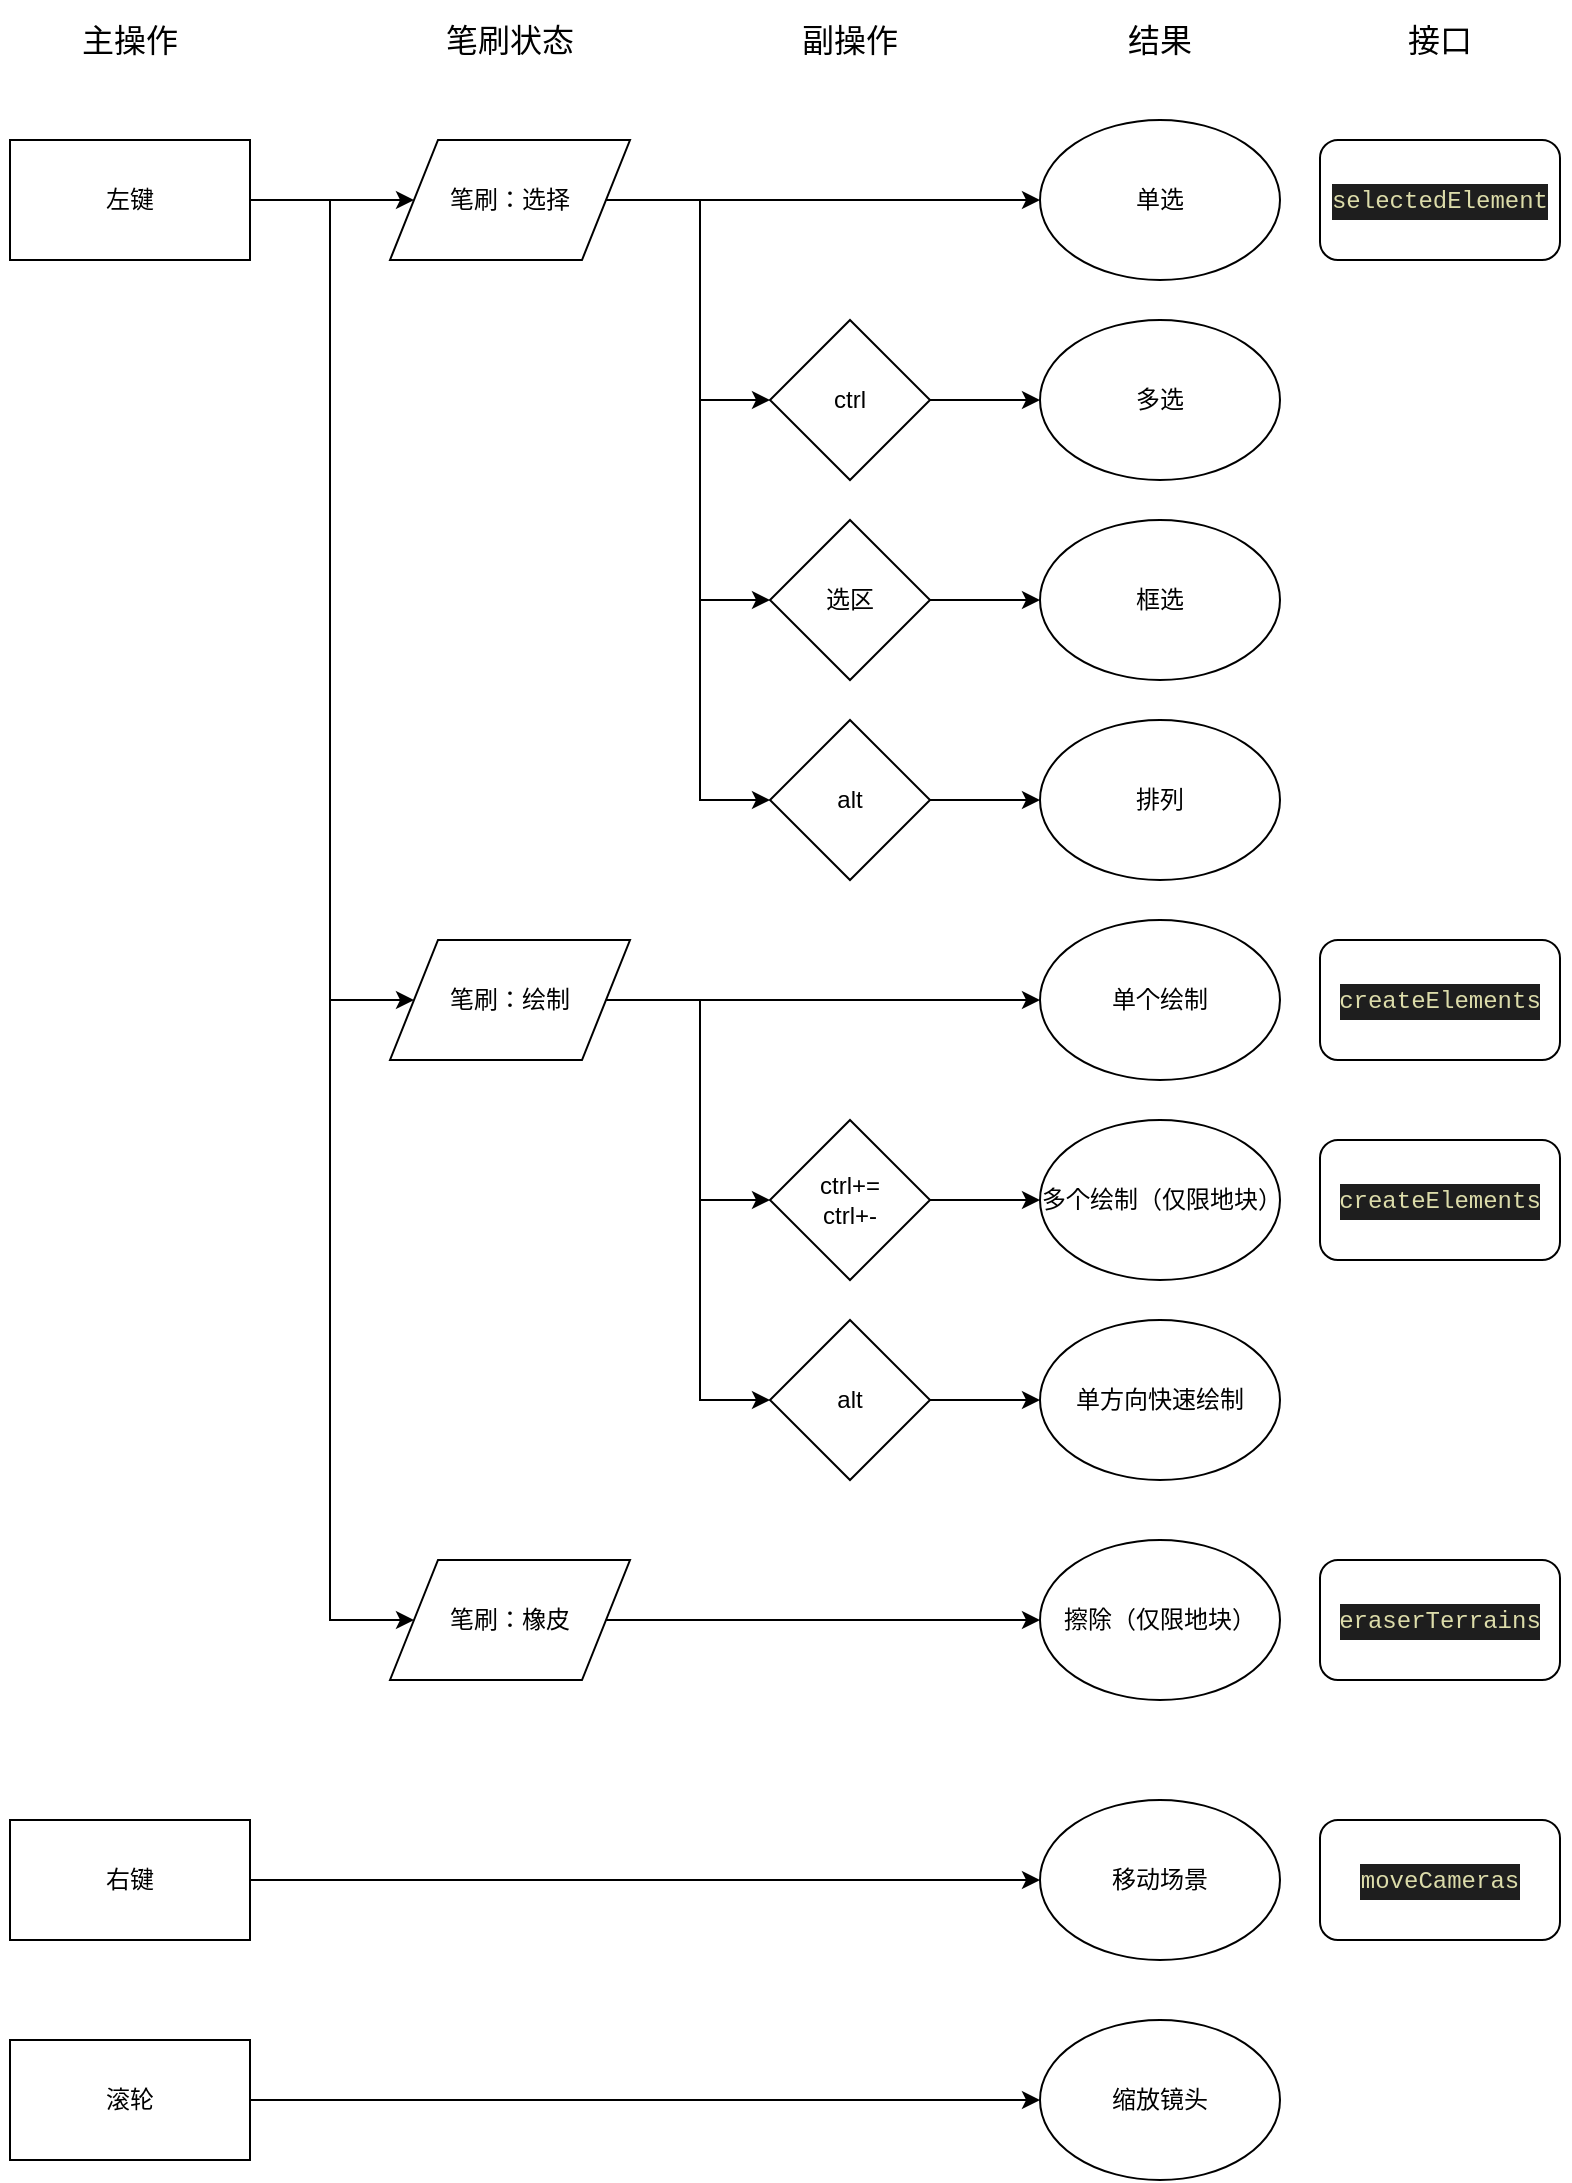 <mxfile version="13.1.3">
    <diagram id="6hGFLwfOUW9BJ-s0fimq" name="Page-1">
        <mxGraphModel dx="1496" dy="776" grid="1" gridSize="10" guides="1" tooltips="1" connect="1" arrows="1" fold="1" page="1" pageScale="1" pageWidth="827" pageHeight="1169" math="0" shadow="0">
            <root>
                <mxCell id="0"/>
                <mxCell id="1" parent="0"/>
                <mxCell id="24" value="" style="edgeStyle=orthogonalEdgeStyle;rounded=0;orthogonalLoop=1;jettySize=auto;html=1;" edge="1" parent="1" source="2" target="8">
                    <mxGeometry relative="1" as="geometry"/>
                </mxCell>
                <mxCell id="44" style="edgeStyle=orthogonalEdgeStyle;rounded=0;orthogonalLoop=1;jettySize=auto;html=1;entryX=0;entryY=0.5;entryDx=0;entryDy=0;" edge="1" parent="1" source="2" target="9">
                    <mxGeometry relative="1" as="geometry">
                        <Array as="points">
                            <mxPoint x="200" y="150"/>
                            <mxPoint x="200" y="550"/>
                        </Array>
                    </mxGeometry>
                </mxCell>
                <mxCell id="45" style="edgeStyle=orthogonalEdgeStyle;rounded=0;orthogonalLoop=1;jettySize=auto;html=1;entryX=0;entryY=0.5;entryDx=0;entryDy=0;" edge="1" parent="1" source="2" target="10">
                    <mxGeometry relative="1" as="geometry">
                        <Array as="points">
                            <mxPoint x="200" y="150"/>
                            <mxPoint x="200" y="860"/>
                        </Array>
                    </mxGeometry>
                </mxCell>
                <mxCell id="2" value="左键" style="rounded=0;whiteSpace=wrap;html=1;" vertex="1" parent="1">
                    <mxGeometry x="40" y="120" width="120" height="60" as="geometry"/>
                </mxCell>
                <mxCell id="29" style="edgeStyle=orthogonalEdgeStyle;rounded=0;orthogonalLoop=1;jettySize=auto;html=1;entryX=0;entryY=0.5;entryDx=0;entryDy=0;" edge="1" parent="1" source="3" target="11">
                    <mxGeometry relative="1" as="geometry"/>
                </mxCell>
                <mxCell id="3" value="右键" style="rounded=0;whiteSpace=wrap;html=1;" vertex="1" parent="1">
                    <mxGeometry x="40" y="960" width="120" height="60" as="geometry"/>
                </mxCell>
                <mxCell id="34" style="edgeStyle=orthogonalEdgeStyle;rounded=0;orthogonalLoop=1;jettySize=auto;html=1;entryX=0;entryY=0.5;entryDx=0;entryDy=0;" edge="1" parent="1" source="4" target="14">
                    <mxGeometry relative="1" as="geometry"/>
                </mxCell>
                <mxCell id="4" value="ctrl" style="rhombus;whiteSpace=wrap;html=1;" vertex="1" parent="1">
                    <mxGeometry x="420" y="210" width="80" height="80" as="geometry"/>
                </mxCell>
                <mxCell id="41" style="edgeStyle=orthogonalEdgeStyle;rounded=0;orthogonalLoop=1;jettySize=auto;html=1;entryX=0;entryY=0.5;entryDx=0;entryDy=0;" edge="1" parent="1" source="5" target="20">
                    <mxGeometry relative="1" as="geometry"/>
                </mxCell>
                <mxCell id="5" value="ctrl+=&lt;br&gt;ctrl+-" style="rhombus;whiteSpace=wrap;html=1;" vertex="1" parent="1">
                    <mxGeometry x="420" y="610" width="80" height="80" as="geometry"/>
                </mxCell>
                <mxCell id="30" style="edgeStyle=orthogonalEdgeStyle;rounded=0;orthogonalLoop=1;jettySize=auto;html=1;entryX=0;entryY=0.5;entryDx=0;entryDy=0;" edge="1" parent="1" source="7" target="12">
                    <mxGeometry relative="1" as="geometry"/>
                </mxCell>
                <mxCell id="7" value="滚轮" style="rounded=0;whiteSpace=wrap;html=1;" vertex="1" parent="1">
                    <mxGeometry x="40" y="1070" width="120" height="60" as="geometry"/>
                </mxCell>
                <mxCell id="32" style="edgeStyle=orthogonalEdgeStyle;rounded=0;orthogonalLoop=1;jettySize=auto;html=1;" edge="1" parent="1" source="8" target="13">
                    <mxGeometry relative="1" as="geometry"/>
                </mxCell>
                <mxCell id="33" style="edgeStyle=orthogonalEdgeStyle;rounded=0;orthogonalLoop=1;jettySize=auto;html=1;entryX=0;entryY=0.5;entryDx=0;entryDy=0;" edge="1" parent="1" source="8" target="4">
                    <mxGeometry relative="1" as="geometry"/>
                </mxCell>
                <mxCell id="35" style="edgeStyle=orthogonalEdgeStyle;rounded=0;orthogonalLoop=1;jettySize=auto;html=1;entryX=0;entryY=0.5;entryDx=0;entryDy=0;" edge="1" parent="1" source="8" target="16">
                    <mxGeometry relative="1" as="geometry"/>
                </mxCell>
                <mxCell id="37" style="edgeStyle=orthogonalEdgeStyle;rounded=0;orthogonalLoop=1;jettySize=auto;html=1;entryX=0;entryY=0.5;entryDx=0;entryDy=0;" edge="1" parent="1" source="8" target="17">
                    <mxGeometry relative="1" as="geometry"/>
                </mxCell>
                <mxCell id="8" value="笔刷：选择" style="shape=parallelogram;perimeter=parallelogramPerimeter;whiteSpace=wrap;html=1;" vertex="1" parent="1">
                    <mxGeometry x="230" y="120" width="120" height="60" as="geometry"/>
                </mxCell>
                <mxCell id="39" style="edgeStyle=orthogonalEdgeStyle;rounded=0;orthogonalLoop=1;jettySize=auto;html=1;entryX=0;entryY=0.5;entryDx=0;entryDy=0;" edge="1" parent="1" source="9" target="19">
                    <mxGeometry relative="1" as="geometry"/>
                </mxCell>
                <mxCell id="40" style="edgeStyle=orthogonalEdgeStyle;rounded=0;orthogonalLoop=1;jettySize=auto;html=1;entryX=0;entryY=0.5;entryDx=0;entryDy=0;" edge="1" parent="1" source="9" target="5">
                    <mxGeometry relative="1" as="geometry"/>
                </mxCell>
                <mxCell id="42" style="edgeStyle=orthogonalEdgeStyle;rounded=0;orthogonalLoop=1;jettySize=auto;html=1;entryX=0;entryY=0.5;entryDx=0;entryDy=0;" edge="1" parent="1" source="9" target="22">
                    <mxGeometry relative="1" as="geometry"/>
                </mxCell>
                <mxCell id="9" value="笔刷：绘制" style="shape=parallelogram;perimeter=parallelogramPerimeter;whiteSpace=wrap;html=1;" vertex="1" parent="1">
                    <mxGeometry x="230" y="520" width="120" height="60" as="geometry"/>
                </mxCell>
                <mxCell id="31" style="edgeStyle=orthogonalEdgeStyle;rounded=0;orthogonalLoop=1;jettySize=auto;html=1;" edge="1" parent="1" source="10" target="23">
                    <mxGeometry relative="1" as="geometry"/>
                </mxCell>
                <mxCell id="10" value="笔刷：橡皮" style="shape=parallelogram;perimeter=parallelogramPerimeter;whiteSpace=wrap;html=1;" vertex="1" parent="1">
                    <mxGeometry x="230" y="830" width="120" height="60" as="geometry"/>
                </mxCell>
                <mxCell id="11" value="移动场景" style="ellipse;whiteSpace=wrap;html=1;" vertex="1" parent="1">
                    <mxGeometry x="555" y="950" width="120" height="80" as="geometry"/>
                </mxCell>
                <mxCell id="12" value="缩放镜头" style="ellipse;whiteSpace=wrap;html=1;" vertex="1" parent="1">
                    <mxGeometry x="555" y="1060" width="120" height="80" as="geometry"/>
                </mxCell>
                <mxCell id="13" value="单选" style="ellipse;whiteSpace=wrap;html=1;" vertex="1" parent="1">
                    <mxGeometry x="555" y="110" width="120" height="80" as="geometry"/>
                </mxCell>
                <mxCell id="14" value="多选" style="ellipse;whiteSpace=wrap;html=1;" vertex="1" parent="1">
                    <mxGeometry x="555" y="210" width="120" height="80" as="geometry"/>
                </mxCell>
                <mxCell id="15" value="框选" style="ellipse;whiteSpace=wrap;html=1;" vertex="1" parent="1">
                    <mxGeometry x="555" y="310" width="120" height="80" as="geometry"/>
                </mxCell>
                <mxCell id="36" style="edgeStyle=orthogonalEdgeStyle;rounded=0;orthogonalLoop=1;jettySize=auto;html=1;entryX=0;entryY=0.5;entryDx=0;entryDy=0;" edge="1" parent="1" source="16" target="15">
                    <mxGeometry relative="1" as="geometry"/>
                </mxCell>
                <mxCell id="16" value="选区" style="rhombus;whiteSpace=wrap;html=1;" vertex="1" parent="1">
                    <mxGeometry x="420" y="310" width="80" height="80" as="geometry"/>
                </mxCell>
                <mxCell id="38" style="edgeStyle=orthogonalEdgeStyle;rounded=0;orthogonalLoop=1;jettySize=auto;html=1;entryX=0;entryY=0.5;entryDx=0;entryDy=0;" edge="1" parent="1" source="17" target="18">
                    <mxGeometry relative="1" as="geometry"/>
                </mxCell>
                <mxCell id="17" value="alt" style="rhombus;whiteSpace=wrap;html=1;" vertex="1" parent="1">
                    <mxGeometry x="420" y="410" width="80" height="80" as="geometry"/>
                </mxCell>
                <mxCell id="18" value="排列" style="ellipse;whiteSpace=wrap;html=1;" vertex="1" parent="1">
                    <mxGeometry x="555" y="410" width="120" height="80" as="geometry"/>
                </mxCell>
                <mxCell id="19" value="单个绘制" style="ellipse;whiteSpace=wrap;html=1;" vertex="1" parent="1">
                    <mxGeometry x="555" y="510" width="120" height="80" as="geometry"/>
                </mxCell>
                <mxCell id="20" value="多个绘制（仅限地块）" style="ellipse;whiteSpace=wrap;html=1;" vertex="1" parent="1">
                    <mxGeometry x="555" y="610" width="120" height="80" as="geometry"/>
                </mxCell>
                <mxCell id="21" value="单方向快速绘制" style="ellipse;whiteSpace=wrap;html=1;" vertex="1" parent="1">
                    <mxGeometry x="555" y="710" width="120" height="80" as="geometry"/>
                </mxCell>
                <mxCell id="43" style="edgeStyle=orthogonalEdgeStyle;rounded=0;orthogonalLoop=1;jettySize=auto;html=1;entryX=0;entryY=0.5;entryDx=0;entryDy=0;" edge="1" parent="1" source="22" target="21">
                    <mxGeometry relative="1" as="geometry"/>
                </mxCell>
                <mxCell id="22" value="alt" style="rhombus;whiteSpace=wrap;html=1;" vertex="1" parent="1">
                    <mxGeometry x="420" y="710" width="80" height="80" as="geometry"/>
                </mxCell>
                <mxCell id="23" value="擦除（仅限地块）" style="ellipse;whiteSpace=wrap;html=1;" vertex="1" parent="1">
                    <mxGeometry x="555" y="820" width="120" height="80" as="geometry"/>
                </mxCell>
                <mxCell id="46" value="主操作" style="text;html=1;strokeColor=none;fillColor=none;align=center;verticalAlign=middle;whiteSpace=wrap;rounded=0;fontSize=16;" vertex="1" parent="1">
                    <mxGeometry x="35" y="50" width="130" height="40" as="geometry"/>
                </mxCell>
                <mxCell id="47" value="笔刷状态" style="text;html=1;strokeColor=none;fillColor=none;align=center;verticalAlign=middle;whiteSpace=wrap;rounded=0;fontSize=16;" vertex="1" parent="1">
                    <mxGeometry x="225" y="50" width="130" height="40" as="geometry"/>
                </mxCell>
                <mxCell id="48" value="副操作" style="text;html=1;strokeColor=none;fillColor=none;align=center;verticalAlign=middle;whiteSpace=wrap;rounded=0;fontSize=16;" vertex="1" parent="1">
                    <mxGeometry x="395" y="50" width="130" height="40" as="geometry"/>
                </mxCell>
                <mxCell id="49" value="结果" style="text;html=1;strokeColor=none;fillColor=none;align=center;verticalAlign=middle;whiteSpace=wrap;rounded=0;fontSize=16;" vertex="1" parent="1">
                    <mxGeometry x="550" y="50" width="130" height="40" as="geometry"/>
                </mxCell>
                <mxCell id="50" value="接口" style="text;html=1;strokeColor=none;fillColor=none;align=center;verticalAlign=middle;whiteSpace=wrap;rounded=0;fontSize=16;" vertex="1" parent="1">
                    <mxGeometry x="690" y="50" width="130" height="40" as="geometry"/>
                </mxCell>
                <mxCell id="52" value="&lt;div style=&quot;color: rgb(212 , 212 , 212) ; background-color: rgb(30 , 30 , 30) ; font-family: &amp;#34;menlo&amp;#34; , &amp;#34;monaco&amp;#34; , &amp;#34;courier new&amp;#34; , monospace ; font-size: 12px ; line-height: 18px&quot;&gt;&lt;span style=&quot;color: #dcdcaa&quot;&gt;moveCameras&lt;/span&gt;&lt;/div&gt;" style="rounded=1;whiteSpace=wrap;html=1;fontSize=16;" vertex="1" parent="1">
                    <mxGeometry x="695" y="960" width="120" height="60" as="geometry"/>
                </mxCell>
                <mxCell id="55" value="&lt;div style=&quot;color: rgb(212 , 212 , 212) ; background-color: rgb(30 , 30 , 30) ; font-family: &amp;#34;menlo&amp;#34; , &amp;#34;monaco&amp;#34; , &amp;#34;courier new&amp;#34; , monospace ; font-size: 12px ; line-height: 18px&quot;&gt;&lt;span style=&quot;color: #dcdcaa&quot;&gt;eraserTerrains&lt;/span&gt;&lt;/div&gt;" style="rounded=1;whiteSpace=wrap;html=1;fontSize=16;" vertex="1" parent="1">
                    <mxGeometry x="695" y="830" width="120" height="60" as="geometry"/>
                </mxCell>
                <mxCell id="56" value="&lt;div style=&quot;color: rgb(212 , 212 , 212) ; background-color: rgb(30 , 30 , 30) ; font-family: &amp;#34;menlo&amp;#34; , &amp;#34;monaco&amp;#34; , &amp;#34;courier new&amp;#34; , monospace ; font-size: 12px ; line-height: 18px&quot;&gt;&lt;span style=&quot;color: #dcdcaa&quot;&gt;selectedElement&lt;/span&gt;&lt;/div&gt;" style="rounded=1;whiteSpace=wrap;html=1;fontSize=16;" vertex="1" parent="1">
                    <mxGeometry x="695" y="120" width="120" height="60" as="geometry"/>
                </mxCell>
                <mxCell id="57" value="&lt;div style=&quot;color: rgb(212 , 212 , 212) ; background-color: rgb(30 , 30 , 30) ; font-family: &amp;#34;menlo&amp;#34; , &amp;#34;monaco&amp;#34; , &amp;#34;courier new&amp;#34; , monospace ; font-size: 12px ; line-height: 18px&quot;&gt;&lt;span style=&quot;color: #dcdcaa&quot;&gt;createElements&lt;/span&gt;&lt;/div&gt;" style="rounded=1;whiteSpace=wrap;html=1;fontSize=16;" vertex="1" parent="1">
                    <mxGeometry x="695" y="520" width="120" height="60" as="geometry"/>
                </mxCell>
                <mxCell id="58" value="&lt;div style=&quot;color: rgb(212 , 212 , 212) ; background-color: rgb(30 , 30 , 30) ; font-family: &amp;#34;menlo&amp;#34; , &amp;#34;monaco&amp;#34; , &amp;#34;courier new&amp;#34; , monospace ; font-size: 12px ; line-height: 18px&quot;&gt;&lt;span style=&quot;color: #dcdcaa&quot;&gt;createElements&lt;/span&gt;&lt;/div&gt;" style="rounded=1;whiteSpace=wrap;html=1;fontSize=16;" vertex="1" parent="1">
                    <mxGeometry x="695" y="620" width="120" height="60" as="geometry"/>
                </mxCell>
            </root>
        </mxGraphModel>
    </diagram>
</mxfile>